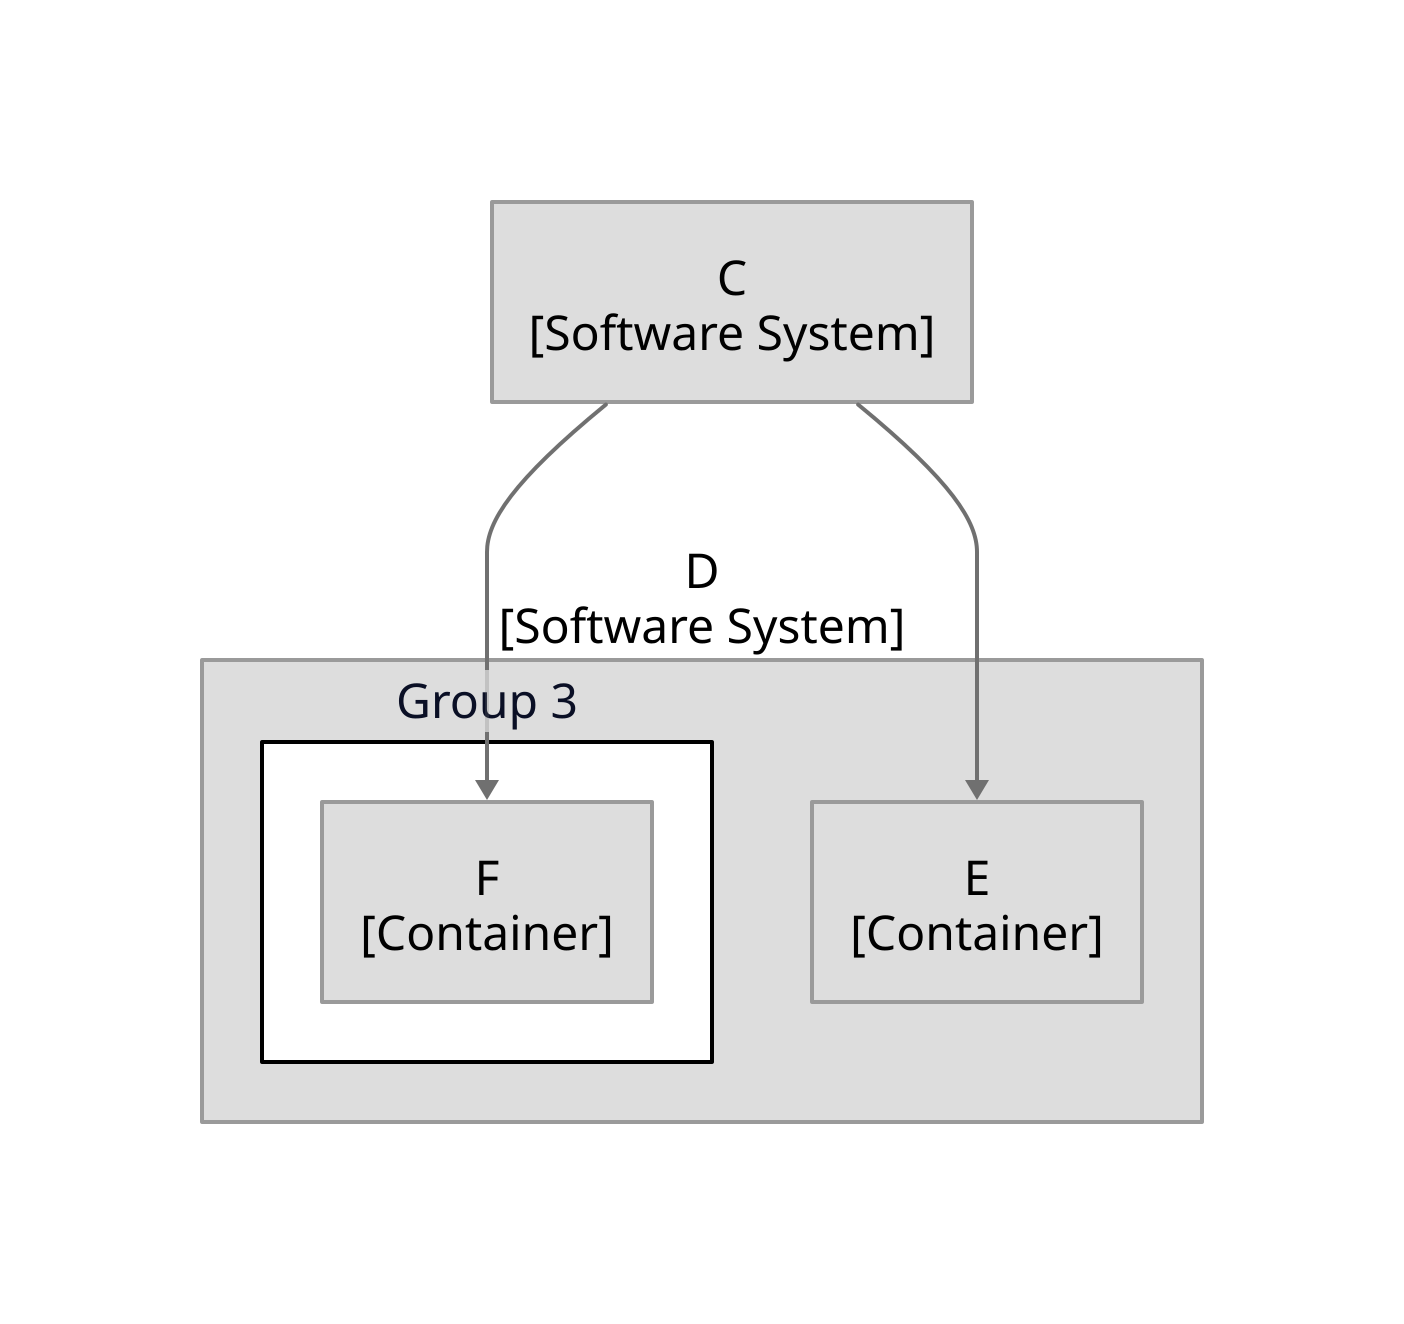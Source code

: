 direction: down
container_3: {
  label: "C\n[Software System]"
  shape: rectangle
  style: {
    fill: "#dddddd"
    font-color: "#000000"
    font-size: 24
    multiple: false
    opacity: 1.0
    stroke: "#9a9a9a"
  }
}

container_4: {
  label: "D\n[Software System]"
  shape: rectangle
  style: {
    fill: "#dddddd"
    font-color: "#000000"
    font-size: 24
    multiple: false
    opacity: 1.0
    stroke: "#9a9a9a"
  }
  "group_Group 3": {
    label: "Group 3"
    style: {
      fill: "white"
      stroke: "black"
    }
    container_6: {
      label: "F\n[Container]"
      shape: rectangle
      style: {
        fill: "#dddddd"
        font-color: "#000000"
        font-size: 24
        multiple: false
        opacity: 1.0
        stroke: "#9a9a9a"
      }
    }
  }
  container_5: {
    label: "E\n[Container]"
    shape: rectangle
    style: {
      fill: "#dddddd"
      font-color: "#000000"
      font-size: 24
      multiple: false
      opacity: 1.0
      stroke: "#9a9a9a"
    }
  }
}
container_3 -> container_4.container_5: {
  label: ""
  style: {
    opacity: 1.0
    stroke: "#707070"
    stroke-width: 2
  }
}
container_3 -> container_4."group_Group 3".container_6: {
  label: ""
  style: {
    opacity: 1.0
    stroke: "#707070"
    stroke-width: 2
  }
}
